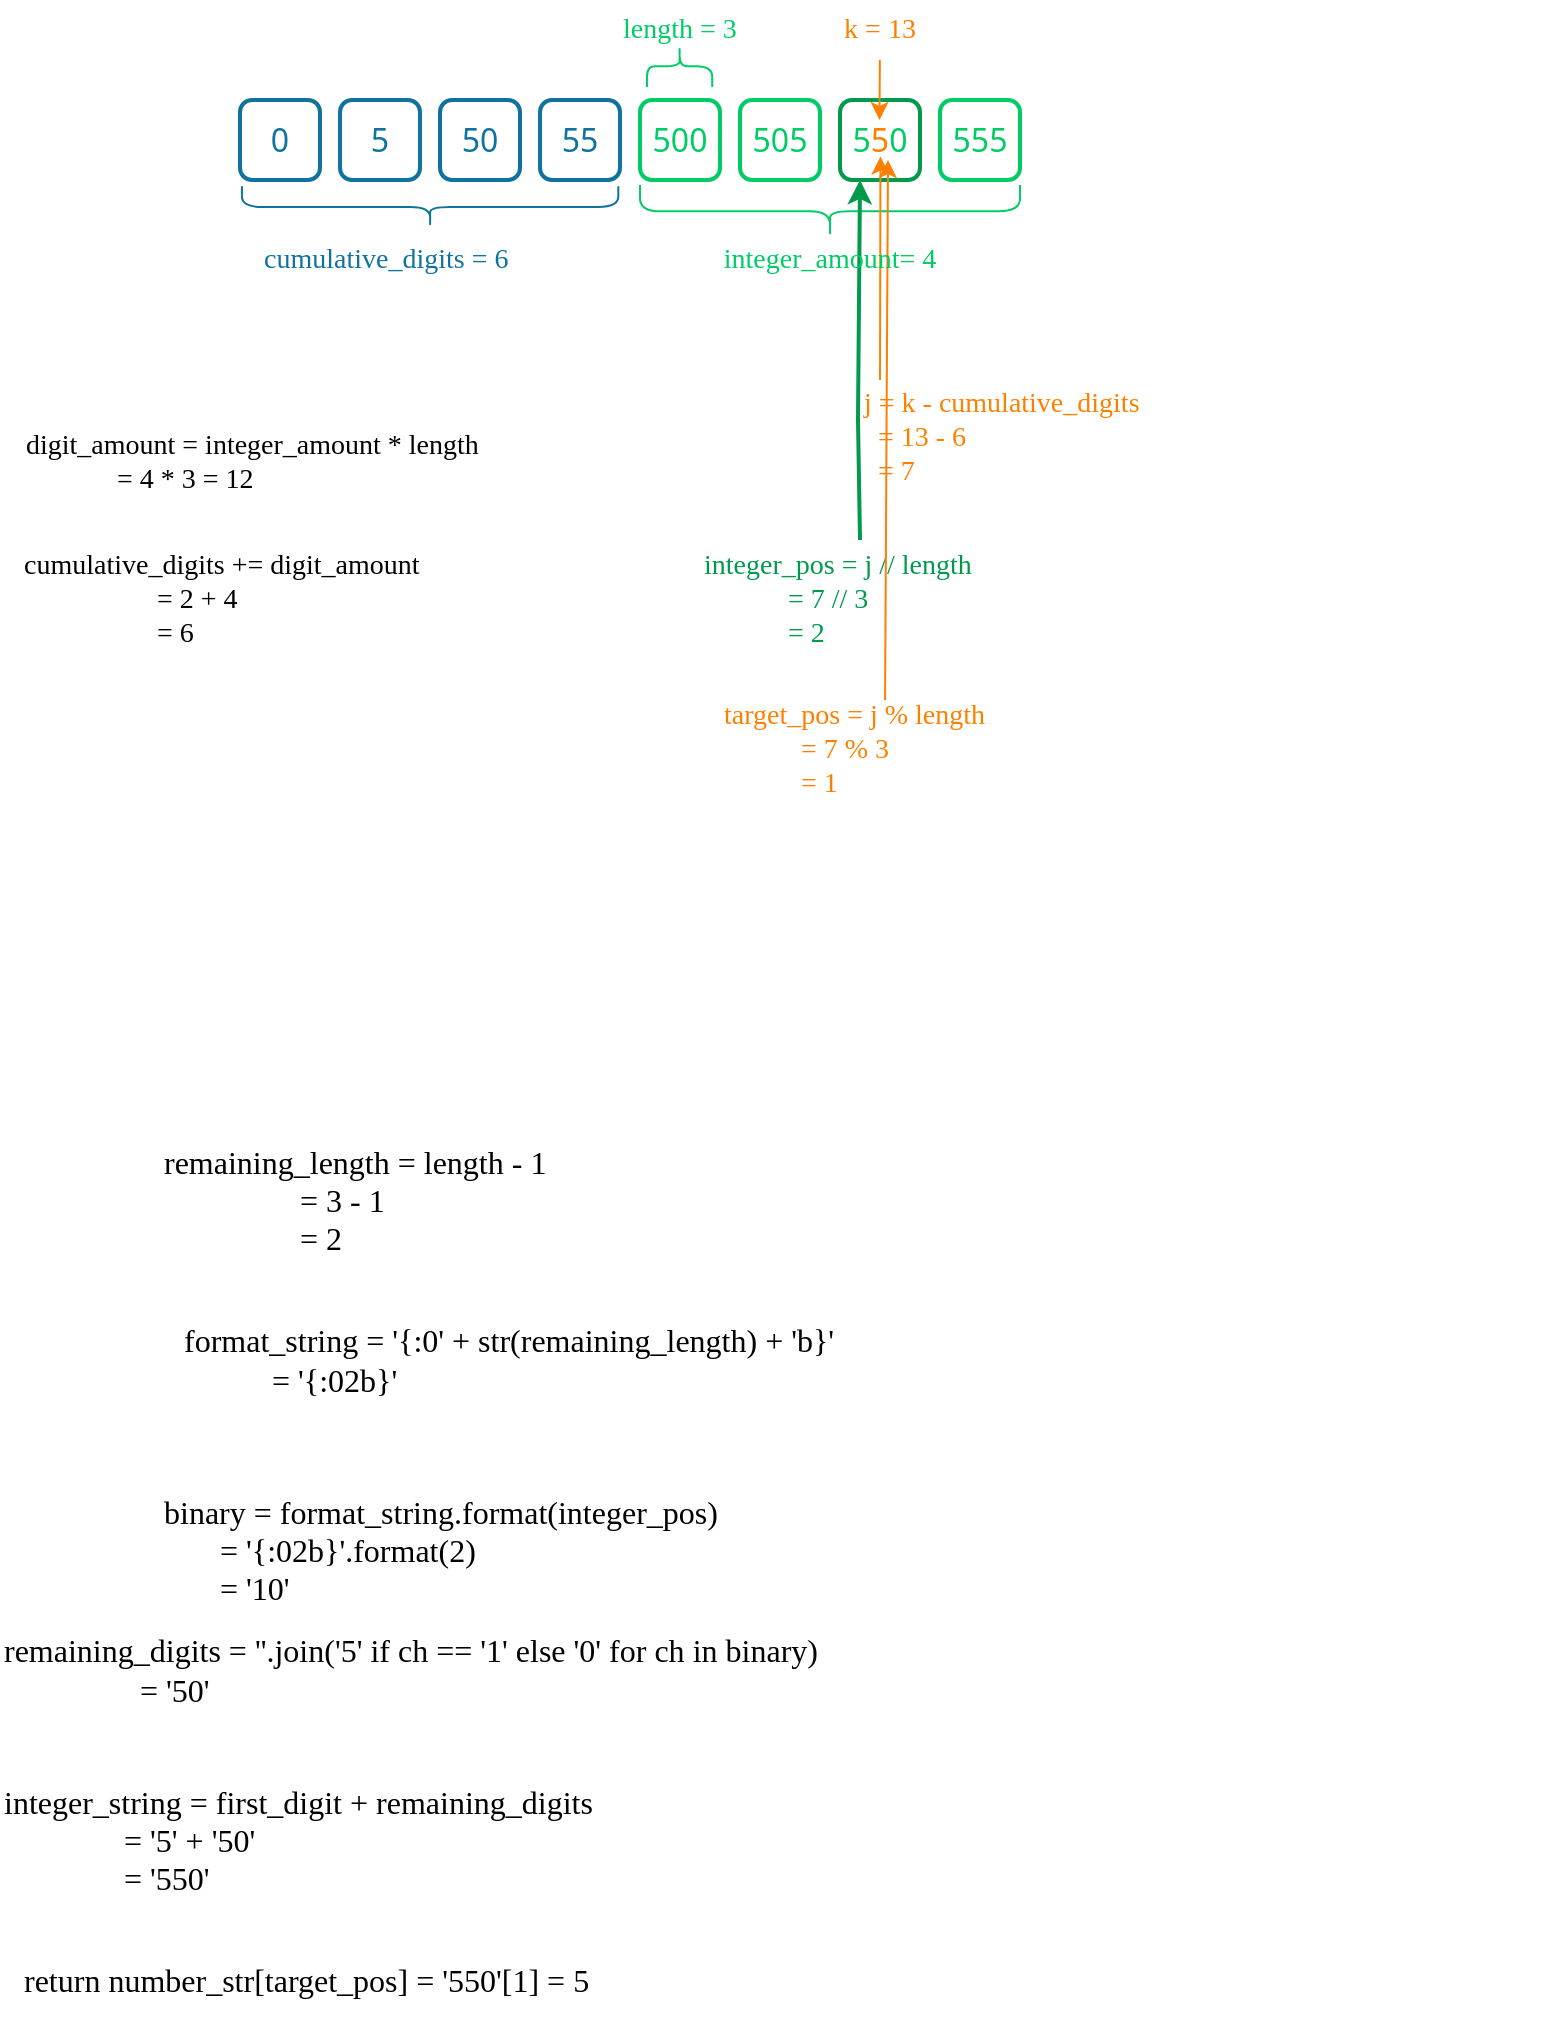 <mxfile version="25.0.2">
  <diagram name="Page-1" id="QABezFPY2PSFlfv_b6nA">
    <mxGraphModel dx="786" dy="562" grid="1" gridSize="10" guides="1" tooltips="1" connect="1" arrows="1" fold="1" page="1" pageScale="1" pageWidth="980" pageHeight="690" math="0" shadow="0">
      <root>
        <mxCell id="0" />
        <mxCell id="1" parent="0" />
        <mxCell id="a2ng52w89DH8CtQDDg0A-1" value="0" style="rounded=1;whiteSpace=wrap;html=1;fontFamily=Noto Sans;fontSource=https%3A%2F%2Ffonts.googleapis.com%2Fcss%3Ffamily%3DNoto%2BSans;fontSize=16;fillColor=none;strokeColor=#10739E;fontColor=#10739E;strokeWidth=2;" parent="1" vertex="1">
          <mxGeometry x="200" y="280" width="40" height="40" as="geometry" />
        </mxCell>
        <mxCell id="a2ng52w89DH8CtQDDg0A-2" value="5" style="rounded=1;whiteSpace=wrap;html=1;fontFamily=Noto Sans;fontSource=https%3A%2F%2Ffonts.googleapis.com%2Fcss%3Ffamily%3DNoto%2BSans;fontSize=16;fillColor=none;strokeColor=#10739E;fontColor=#10739E;strokeWidth=2;" parent="1" vertex="1">
          <mxGeometry x="250" y="280" width="40" height="40" as="geometry" />
        </mxCell>
        <mxCell id="a2ng52w89DH8CtQDDg0A-3" value="50" style="rounded=1;whiteSpace=wrap;html=1;fontFamily=Noto Sans;fontSource=https%3A%2F%2Ffonts.googleapis.com%2Fcss%3Ffamily%3DNoto%2BSans;fontSize=16;fillColor=none;strokeColor=#10739E;fontColor=#10739E;strokeWidth=2;" parent="1" vertex="1">
          <mxGeometry x="300" y="280" width="40" height="40" as="geometry" />
        </mxCell>
        <mxCell id="a2ng52w89DH8CtQDDg0A-4" value="55" style="rounded=1;whiteSpace=wrap;html=1;fontFamily=Noto Sans;fontSource=https%3A%2F%2Ffonts.googleapis.com%2Fcss%3Ffamily%3DNoto%2BSans;fontSize=16;fillColor=none;strokeColor=#10739E;fontColor=#10739E;strokeWidth=2;" parent="1" vertex="1">
          <mxGeometry x="350" y="280" width="40" height="40" as="geometry" />
        </mxCell>
        <mxCell id="a2ng52w89DH8CtQDDg0A-5" value="500" style="rounded=1;whiteSpace=wrap;html=1;fontFamily=Noto Sans;fontSource=https%3A%2F%2Ffonts.googleapis.com%2Fcss%3Ffamily%3DNoto%2BSans;fontSize=16;fillColor=none;strokeColor=#00CC66;fontColor=#00CC66;strokeWidth=2;" parent="1" vertex="1">
          <mxGeometry x="400" y="280" width="40" height="40" as="geometry" />
        </mxCell>
        <mxCell id="a2ng52w89DH8CtQDDg0A-6" value="505" style="rounded=1;whiteSpace=wrap;html=1;fontFamily=Noto Sans;fontSource=https%3A%2F%2Ffonts.googleapis.com%2Fcss%3Ffamily%3DNoto%2BSans;fontSize=16;fillColor=none;strokeColor=#00CC66;fontColor=#00CC66;strokeWidth=2;" parent="1" vertex="1">
          <mxGeometry x="450" y="280" width="40" height="40" as="geometry" />
        </mxCell>
        <mxCell id="a2ng52w89DH8CtQDDg0A-7" value="&lt;font color=&quot;#00cc66&quot;&gt;5&lt;/font&gt;&lt;font color=&quot;#ff8000&quot;&gt;5&lt;/font&gt;&lt;font color=&quot;#00cc66&quot;&gt;0&lt;/font&gt;" style="rounded=1;whiteSpace=wrap;html=1;fontFamily=Noto Sans;fontSource=https%3A%2F%2Ffonts.googleapis.com%2Fcss%3Ffamily%3DNoto%2BSans;fontSize=16;fillColor=none;strokeColor=#00994D;fontColor=#10739E;strokeWidth=2;" parent="1" vertex="1">
          <mxGeometry x="500" y="280" width="40" height="40" as="geometry" />
        </mxCell>
        <mxCell id="a2ng52w89DH8CtQDDg0A-8" value="555" style="rounded=1;whiteSpace=wrap;html=1;fontFamily=Noto Sans;fontSource=https%3A%2F%2Ffonts.googleapis.com%2Fcss%3Ffamily%3DNoto%2BSans;fontSize=16;fillColor=none;strokeColor=#00CC66;fontColor=#00CC66;strokeWidth=2;" parent="1" vertex="1">
          <mxGeometry x="550" y="280" width="40" height="40" as="geometry" />
        </mxCell>
        <mxCell id="a2ng52w89DH8CtQDDg0A-12" value="k = 13" style="text;html=1;align=center;verticalAlign=middle;whiteSpace=wrap;rounded=0;fontFamily=consolas;fontSize=14;fontColor=#FF8000;" parent="1" vertex="1">
          <mxGeometry x="490" y="230" width="60" height="30" as="geometry" />
        </mxCell>
        <mxCell id="a2ng52w89DH8CtQDDg0A-13" value="cumulative_digits += digit_amount&lt;div style=&quot;font-size: 14px;&quot;&gt;&amp;nbsp; &amp;nbsp; &amp;nbsp; &amp;nbsp; &amp;nbsp; &amp;nbsp; &amp;nbsp; &amp;nbsp; &amp;nbsp; &amp;nbsp;= 2 + 4&lt;/div&gt;&lt;div style=&quot;font-size: 14px;&quot;&gt;&amp;nbsp; &amp;nbsp; &amp;nbsp; &amp;nbsp; &amp;nbsp; &amp;nbsp; &amp;nbsp; &amp;nbsp; &amp;nbsp; &amp;nbsp;= 6&lt;/div&gt;" style="text;html=1;align=left;verticalAlign=middle;whiteSpace=wrap;rounded=0;fontFamily=consolas;fontSize=14;movable=1;resizable=1;rotatable=1;deletable=1;editable=1;locked=0;connectable=1;" parent="1" vertex="1">
          <mxGeometry x="90" y="500" width="310" height="60" as="geometry" />
        </mxCell>
        <mxCell id="a2ng52w89DH8CtQDDg0A-14" value="length = 3" style="text;html=1;align=center;verticalAlign=middle;whiteSpace=wrap;rounded=0;fontFamily=consolas;fontSize=14;fontColor=#00CC66;" parent="1" vertex="1">
          <mxGeometry x="379.79" y="230" width="80" height="30" as="geometry" />
        </mxCell>
        <mxCell id="a2ng52w89DH8CtQDDg0A-16" value="" style="shape=curlyBracket;whiteSpace=wrap;html=1;rounded=1;labelPosition=left;verticalLabelPosition=middle;align=right;verticalAlign=middle;rotation=-90;size=0.5;perimeterSpacing=0;strokeColor=#00CC66;" parent="1" vertex="1">
          <mxGeometry x="481.88" y="240.63" width="26.25" height="190" as="geometry" />
        </mxCell>
        <mxCell id="a2ng52w89DH8CtQDDg0A-17" value="digit_amount = integer_amount * length&lt;div style=&quot;font-size: 14px;&quot;&gt;&lt;span style=&quot;background-color: initial; font-size: 14px;&quot;&gt;&amp;nbsp; &amp;nbsp; &amp;nbsp; &amp;nbsp; &amp;nbsp; &amp;nbsp; &amp;nbsp;= 4 * 3 = 12&lt;/span&gt;&lt;/div&gt;" style="text;html=1;align=left;verticalAlign=middle;whiteSpace=wrap;rounded=0;fontFamily=consolas;fontSize=14;spacing=3;spacingTop=4;" parent="1" vertex="1">
          <mxGeometry x="90" y="438.75" width="310" height="40" as="geometry" />
        </mxCell>
        <mxCell id="a2ng52w89DH8CtQDDg0A-18" value="" style="endArrow=classic;html=1;rounded=0;entryX=0.5;entryY=0.25;entryDx=0;entryDy=0;entryPerimeter=0;strokeColor=#FF8000;" parent="1" edge="1" source="a2ng52w89DH8CtQDDg0A-12">
          <mxGeometry width="50" height="50" relative="1" as="geometry">
            <mxPoint x="520" y="260" as="sourcePoint" />
            <mxPoint x="519.76" y="290" as="targetPoint" />
          </mxGeometry>
        </mxCell>
        <mxCell id="a2ng52w89DH8CtQDDg0A-19" value="j = k - cumulative_digits&lt;div style=&quot;font-size: 14px;&quot;&gt;&amp;nbsp; = 13 - 6&lt;/div&gt;&lt;div style=&quot;font-size: 14px;&quot;&gt;&amp;nbsp; = 7&lt;br style=&quot;font-size: 14px;&quot;&gt;&lt;/div&gt;" style="text;html=1;align=left;verticalAlign=middle;whiteSpace=wrap;rounded=0;fontFamily=consolas;fontSize=14;movable=1;resizable=1;rotatable=1;deletable=1;editable=1;locked=0;connectable=1;fontColor=#FF8000;" parent="1" vertex="1">
          <mxGeometry x="510" y="418.75" width="200" height="60" as="geometry" />
        </mxCell>
        <mxCell id="a2ng52w89DH8CtQDDg0A-20" value="&lt;div style=&quot;font-size: 14px;&quot;&gt;integer_pos = j // length&lt;/div&gt;&lt;div style=&quot;font-size: 14px;&quot;&gt;&amp;nbsp; &amp;nbsp; &amp;nbsp; &amp;nbsp; &amp;nbsp; &amp;nbsp; = 7 // 3&lt;/div&gt;&lt;div style=&quot;font-size: 14px;&quot;&gt;&amp;nbsp; &amp;nbsp; &amp;nbsp; &amp;nbsp; &amp;nbsp; &amp;nbsp; = 2&lt;/div&gt;" style="text;html=1;align=left;verticalAlign=middle;whiteSpace=wrap;rounded=0;fontFamily=consolas;fontSize=14;movable=1;resizable=1;rotatable=1;deletable=1;editable=1;locked=0;connectable=1;fontColor=#00994D;" parent="1" vertex="1">
          <mxGeometry x="430.12" y="500" width="242.03" height="60" as="geometry" />
        </mxCell>
        <mxCell id="a2ng52w89DH8CtQDDg0A-21" value="&lt;div style=&quot;font-size: 14px;&quot;&gt;target_pos = j % length&lt;/div&gt;&lt;div style=&quot;font-size: 14px;&quot;&gt;&amp;nbsp; &amp;nbsp; &amp;nbsp; &amp;nbsp; &amp;nbsp; &amp;nbsp;= 7 % 3&lt;/div&gt;&lt;div style=&quot;font-size: 14px;&quot;&gt;&amp;nbsp; &amp;nbsp; &amp;nbsp; &amp;nbsp; &amp;nbsp; &amp;nbsp;= 1&lt;/div&gt;" style="text;html=1;align=left;verticalAlign=middle;whiteSpace=wrap;rounded=0;fontFamily=consolas;fontSize=14;movable=1;resizable=1;rotatable=1;deletable=1;editable=1;locked=0;connectable=1;fontColor=#FF8000;" parent="1" vertex="1">
          <mxGeometry x="440" y="580" width="193.75" height="50" as="geometry" />
        </mxCell>
        <mxCell id="a2ng52w89DH8CtQDDg0A-22" value="&lt;div&gt;remaining_length = length - 1&lt;/div&gt;&lt;div&gt;&amp;nbsp; &amp;nbsp; &amp;nbsp; &amp;nbsp; &amp;nbsp; &amp;nbsp; &amp;nbsp; &amp;nbsp; &amp;nbsp;= 3 - 1&lt;/div&gt;&lt;div&gt;&amp;nbsp; &amp;nbsp; &amp;nbsp; &amp;nbsp; &amp;nbsp; &amp;nbsp; &amp;nbsp; &amp;nbsp; &amp;nbsp;= 2&lt;/div&gt;" style="text;html=1;align=left;verticalAlign=middle;whiteSpace=wrap;rounded=0;fontFamily=consolas;fontSize=16;movable=1;resizable=1;rotatable=1;deletable=1;editable=1;locked=0;connectable=1;" parent="1" vertex="1">
          <mxGeometry x="160" y="800" width="280" height="60" as="geometry" />
        </mxCell>
        <mxCell id="a2ng52w89DH8CtQDDg0A-23" value="format_string = &lt;span class=&quot;hljs-string&quot;&gt;&#39;{:0&#39;&lt;/span&gt; + &lt;span class=&quot;hljs-built_in&quot;&gt;str&lt;/span&gt;(remaining_length) + &lt;span class=&quot;hljs-string&quot;&gt;&#39;b}&#39;&lt;/span&gt;&lt;div&gt;&lt;span class=&quot;hljs-string&quot;&gt;&amp;nbsp; &amp;nbsp; &amp;nbsp; &amp;nbsp; &amp;nbsp; &amp;nbsp;= &#39;{:02b}&#39;&lt;/span&gt;&lt;/div&gt;" style="text;html=1;align=left;verticalAlign=middle;whiteSpace=wrap;rounded=0;fontFamily=consolas;fontSize=16;movable=1;resizable=1;rotatable=1;deletable=1;editable=1;locked=0;connectable=1;" parent="1" vertex="1">
          <mxGeometry x="170" y="880" width="530" height="60" as="geometry" />
        </mxCell>
        <mxCell id="a2ng52w89DH8CtQDDg0A-24" value="binary = format_string.&lt;span class=&quot;hljs-built_in&quot;&gt;format&lt;/span&gt;(integer_pos)&lt;br&gt;&lt;div&gt;&amp;nbsp; &amp;nbsp; &amp;nbsp; &amp;nbsp;=&amp;nbsp;&lt;span style=&quot;background-color: initial;&quot;&gt;&#39;{:02b}&#39;.format(2)&lt;/span&gt;&lt;/div&gt;&lt;div&gt;&lt;span style=&quot;background-color: initial;&quot;&gt;&amp;nbsp; &amp;nbsp; &amp;nbsp; &amp;nbsp;= &#39;10&#39;&lt;/span&gt;&lt;/div&gt;" style="text;html=1;align=left;verticalAlign=middle;whiteSpace=wrap;rounded=0;fontFamily=consolas;fontSize=16;movable=1;resizable=1;rotatable=1;deletable=1;editable=1;locked=0;connectable=1;" parent="1" vertex="1">
          <mxGeometry x="160" y="975" width="440" height="60" as="geometry" />
        </mxCell>
        <mxCell id="a2ng52w89DH8CtQDDg0A-25" value="remaining_digits = &lt;span class=&quot;hljs-string&quot;&gt;&#39;&#39;&lt;/span&gt;.join(&lt;span class=&quot;hljs-string&quot;&gt;&#39;5&#39;&lt;/span&gt; &lt;span class=&quot;hljs-keyword&quot;&gt;if&lt;/span&gt; ch == &lt;span class=&quot;hljs-string&quot;&gt;&#39;1&#39;&lt;/span&gt; &lt;span class=&quot;hljs-keyword&quot;&gt;else&lt;/span&gt; &lt;span class=&quot;hljs-string&quot;&gt;&#39;0&#39;&lt;/span&gt; &lt;span class=&quot;hljs-keyword&quot;&gt;for&lt;/span&gt; ch &lt;span class=&quot;hljs-keyword&quot;&gt;in&lt;/span&gt; binary)&lt;div&gt;&amp;nbsp; &amp;nbsp; &amp;nbsp; &amp;nbsp; &amp;nbsp; &amp;nbsp; &amp;nbsp; &amp;nbsp; &amp;nbsp;= &#39;50&#39;&lt;/div&gt;" style="text;html=1;align=left;verticalAlign=middle;whiteSpace=wrap;rounded=0;fontFamily=consolas;fontSize=16;movable=1;resizable=1;rotatable=1;deletable=1;editable=1;locked=0;connectable=1;" parent="1" vertex="1">
          <mxGeometry x="80" y="1035" width="760" height="60" as="geometry" />
        </mxCell>
        <mxCell id="a2ng52w89DH8CtQDDg0A-26" value="integer_string = first_digit + remaining_digits&lt;br&gt;&lt;div&gt;&amp;nbsp; &amp;nbsp; &amp;nbsp; &amp;nbsp; &amp;nbsp; &amp;nbsp; &amp;nbsp; &amp;nbsp;= &#39;5&#39; + &#39;50&#39;&lt;/div&gt;&lt;div&gt;&amp;nbsp; &amp;nbsp; &amp;nbsp; &amp;nbsp; &amp;nbsp; &amp;nbsp; &amp;nbsp; &amp;nbsp;= &#39;550&#39;&lt;/div&gt;" style="text;html=1;align=left;verticalAlign=middle;whiteSpace=wrap;rounded=0;fontFamily=consolas;fontSize=16;movable=1;resizable=1;rotatable=1;deletable=1;editable=1;locked=0;connectable=1;" parent="1" vertex="1">
          <mxGeometry x="80" y="1120" width="760" height="60" as="geometry" />
        </mxCell>
        <mxCell id="a2ng52w89DH8CtQDDg0A-27" value="&lt;span class=&quot;hljs-keyword&quot;&gt;return&lt;/span&gt; number_str[target_pos] = &#39;550&#39;[1] = 5" style="text;html=1;align=left;verticalAlign=middle;whiteSpace=wrap;rounded=0;fontFamily=consolas;fontSize=16;movable=1;resizable=1;rotatable=1;deletable=1;editable=1;locked=0;connectable=1;" parent="1" vertex="1">
          <mxGeometry x="90" y="1190" width="760" height="60" as="geometry" />
        </mxCell>
        <mxCell id="a2ng52w89DH8CtQDDg0A-28" value="cumulative_digits =&amp;nbsp;&lt;span style=&quot;background-color: initial; font-size: 14px;&quot;&gt;6&lt;/span&gt;" style="text;html=1;align=left;verticalAlign=middle;whiteSpace=wrap;rounded=0;fontFamily=consolas;fontSize=14;movable=1;resizable=1;rotatable=1;deletable=1;editable=1;locked=0;connectable=1;fontColor=#10739E;" parent="1" vertex="1">
          <mxGeometry x="209.79" y="345" width="170" height="30" as="geometry" />
        </mxCell>
        <mxCell id="a2ng52w89DH8CtQDDg0A-29" value="" style="shape=curlyBracket;whiteSpace=wrap;html=1;rounded=1;labelPosition=left;verticalLabelPosition=middle;align=right;verticalAlign=middle;rotation=-90;size=0.5;perimeterSpacing=0;strokeColor=#10739E;" parent="1" vertex="1">
          <mxGeometry x="284.68" y="239.39" width="20.77" height="188.19" as="geometry" />
        </mxCell>
        <mxCell id="a2ng52w89DH8CtQDDg0A-30" value="" style="endArrow=classic;html=1;rounded=0;strokeColor=#FF8000;" parent="1" edge="1">
          <mxGeometry width="50" height="50" relative="1" as="geometry">
            <mxPoint x="520" y="420" as="sourcePoint" />
            <mxPoint x="520.231" y="308.28" as="targetPoint" />
          </mxGeometry>
        </mxCell>
        <mxCell id="a2ng52w89DH8CtQDDg0A-31" value="" style="shape=curlyBracket;whiteSpace=wrap;html=1;rounded=1;labelPosition=left;verticalLabelPosition=middle;align=right;verticalAlign=middle;rotation=90;size=0.5;perimeterSpacing=0;fontColor=#00CC66;strokeColor=#00CC66;" parent="1" vertex="1">
          <mxGeometry x="409.47" y="246.85" width="20.65" height="32.62" as="geometry" />
        </mxCell>
        <mxCell id="a2ng52w89DH8CtQDDg0A-32" value="" style="endArrow=classic;html=1;rounded=0;strokeColor=#FF8000;exitX=0.426;exitY=0;exitDx=0;exitDy=0;exitPerimeter=0;" parent="1" edge="1" source="a2ng52w89DH8CtQDDg0A-21">
          <mxGeometry width="50" height="50" relative="1" as="geometry">
            <mxPoint x="522.537" y="500" as="sourcePoint" />
            <mxPoint x="524" y="310" as="targetPoint" />
          </mxGeometry>
        </mxCell>
        <mxCell id="a2ng52w89DH8CtQDDg0A-33" value="" style="endArrow=classic;html=1;rounded=0;strokeColor=#00994D;entryX=0.25;entryY=1;entryDx=0;entryDy=0;strokeWidth=2;" parent="1" edge="1">
          <mxGeometry width="50" height="50" relative="1" as="geometry">
            <mxPoint x="510" y="500" as="sourcePoint" />
            <mxPoint x="510" y="320.0" as="targetPoint" />
            <Array as="points">
              <mxPoint x="509" y="440" />
            </Array>
          </mxGeometry>
        </mxCell>
        <mxCell id="a2ng52w89DH8CtQDDg0A-15" value="integer_amount= 4" style="text;html=1;align=center;verticalAlign=middle;whiteSpace=wrap;rounded=0;fontFamily=consolas;fontSize=14;fontColor=#00CC66;" parent="1" vertex="1">
          <mxGeometry x="400" y="345" width="190" height="30" as="geometry" />
        </mxCell>
      </root>
    </mxGraphModel>
  </diagram>
</mxfile>

